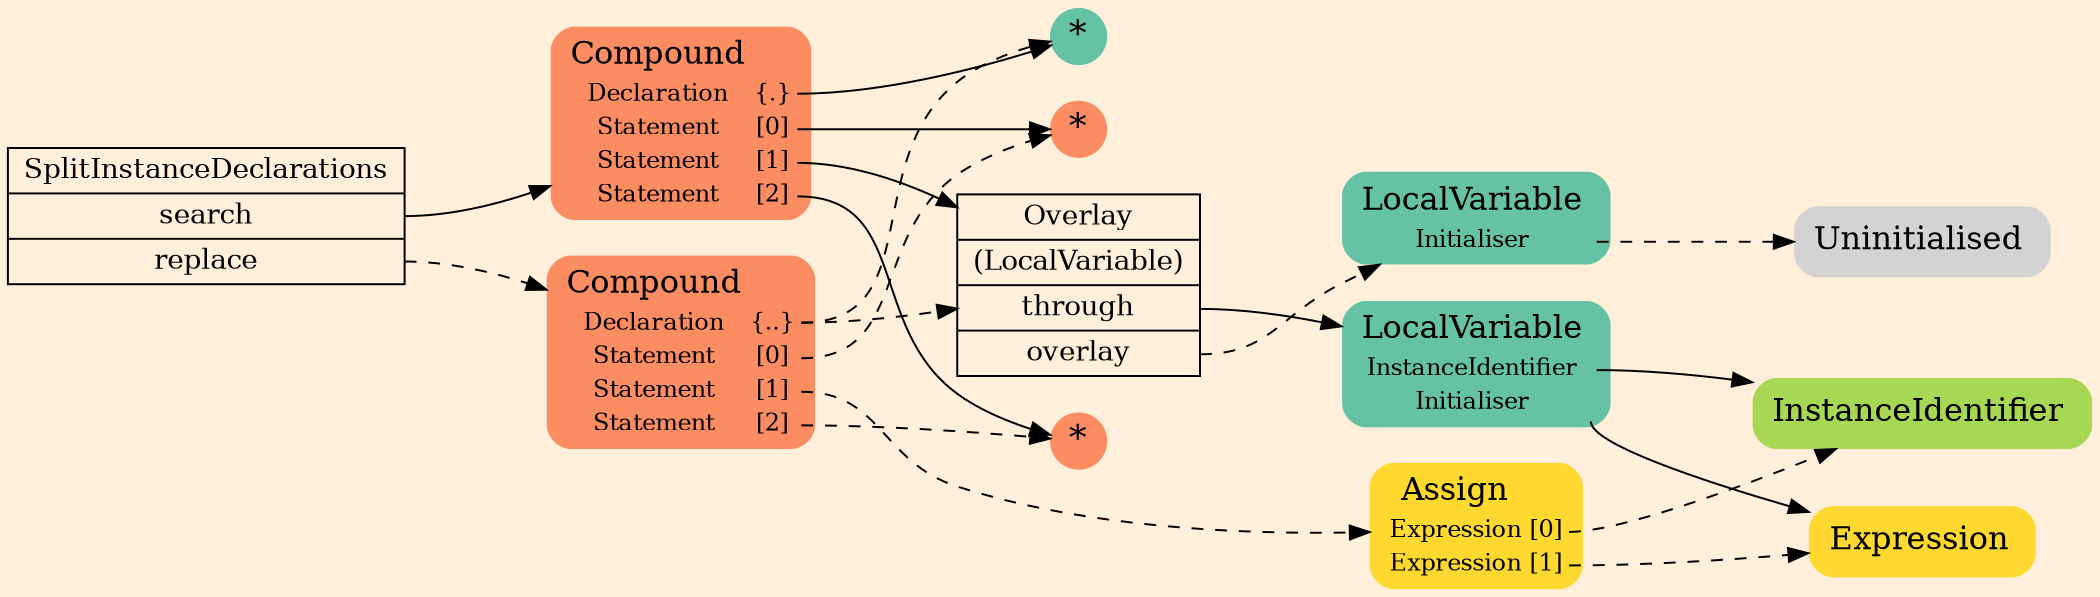 digraph Inferno {
graph [
rankdir = "LR"
ranksep = 1.0
size = "14,20"
bgcolor = antiquewhite1
color = black
fontcolor = black
];
node [
];
"CR#P42-0" [
shape = "record"
fillcolor = antiquewhite1
label = "<fixed> SplitInstanceDeclarations | <port0> search | <port1> replace"
style = "filled"
fontsize = "14"
color = black
fontcolor = black
];
"#B-2-748" [
shape = "plaintext"
fillcolor = "/set28/2"
label = <<TABLE BORDER="0" CELLBORDER="0" CELLSPACING="0">
 <TR>
  <TD><FONT POINT-SIZE="16.0">Compound</FONT></TD>
  <TD></TD>
 </TR>
 <TR>
  <TD>Declaration</TD>
  <TD PORT="port0">{.}</TD>
 </TR>
 <TR>
  <TD>Statement</TD>
  <TD PORT="port1">[0]</TD>
 </TR>
 <TR>
  <TD>Statement</TD>
  <TD PORT="port2">[1]</TD>
 </TR>
 <TR>
  <TD>Statement</TD>
  <TD PORT="port3">[2]</TD>
 </TR>
</TABLE>>
style = "rounded,filled"
fontsize = "12"
];
"#B-2-753" [
shape = "circle"
fillcolor = "/set28/1"
label = <*>
style = "filled"
fontsize = "18"
penwidth = 0.0
fixedsize = true
width = 0.4
height = 0.4
];
"#B-2-754" [
shape = "circle"
fillcolor = "/set28/2"
label = <*>
style = "filled"
fontsize = "18"
penwidth = 0.0
fixedsize = true
width = 0.4
height = 0.4
];
"#B-2-750" [
shape = "record"
fillcolor = antiquewhite1
label = "<fixed> Overlay | <port0> (LocalVariable) | <port1> through | <port2> overlay"
style = "filled"
fontsize = "14"
color = black
fontcolor = black
];
"#B-2-749" [
shape = "plaintext"
fillcolor = "/set28/1"
label = <<TABLE BORDER="0" CELLBORDER="0" CELLSPACING="0">
 <TR>
  <TD><FONT POINT-SIZE="16.0">LocalVariable</FONT></TD>
  <TD></TD>
 </TR>
 <TR>
  <TD>InstanceIdentifier</TD>
  <TD PORT="port0"></TD>
 </TR>
 <TR>
  <TD>Initialiser</TD>
  <TD PORT="port1"></TD>
 </TR>
</TABLE>>
style = "rounded,filled"
fontsize = "12"
];
"#B-2-751" [
shape = "plaintext"
fillcolor = "/set28/5"
label = <<TABLE BORDER="0" CELLBORDER="0" CELLSPACING="0">
 <TR>
  <TD><FONT POINT-SIZE="16.0">InstanceIdentifier</FONT></TD>
  <TD></TD>
 </TR>
</TABLE>>
style = "rounded,filled"
fontsize = "12"
];
"#B-2-752" [
shape = "plaintext"
fillcolor = "/set28/6"
label = <<TABLE BORDER="0" CELLBORDER="0" CELLSPACING="0">
 <TR>
  <TD><FONT POINT-SIZE="16.0">Expression</FONT></TD>
  <TD></TD>
 </TR>
</TABLE>>
style = "rounded,filled"
fontsize = "12"
];
"#B-2-757" [
shape = "plaintext"
fillcolor = "/set28/1"
label = <<TABLE BORDER="0" CELLBORDER="0" CELLSPACING="0">
 <TR>
  <TD><FONT POINT-SIZE="16.0">LocalVariable</FONT></TD>
  <TD></TD>
 </TR>
 <TR>
  <TD>Initialiser</TD>
  <TD PORT="port0"></TD>
 </TR>
</TABLE>>
style = "rounded,filled"
fontsize = "12"
];
"#B-2-758" [
shape = "plaintext"
label = <<TABLE BORDER="0" CELLBORDER="0" CELLSPACING="0">
 <TR>
  <TD><FONT POINT-SIZE="16.0">Uninitialised</FONT></TD>
  <TD></TD>
 </TR>
</TABLE>>
style = "rounded,filled"
fontsize = "12"
];
"#B-2-755" [
shape = "circle"
fillcolor = "/set28/2"
label = <*>
style = "filled"
fontsize = "18"
penwidth = 0.0
fixedsize = true
width = 0.4
height = 0.4
];
"#B-2-756" [
shape = "plaintext"
fillcolor = "/set28/2"
label = <<TABLE BORDER="0" CELLBORDER="0" CELLSPACING="0">
 <TR>
  <TD><FONT POINT-SIZE="16.0">Compound</FONT></TD>
  <TD></TD>
 </TR>
 <TR>
  <TD>Declaration</TD>
  <TD PORT="port0">{..}</TD>
 </TR>
 <TR>
  <TD>Statement</TD>
  <TD PORT="port1">[0]</TD>
 </TR>
 <TR>
  <TD>Statement</TD>
  <TD PORT="port2">[1]</TD>
 </TR>
 <TR>
  <TD>Statement</TD>
  <TD PORT="port3">[2]</TD>
 </TR>
</TABLE>>
style = "rounded,filled"
fontsize = "12"
];
"#B-2-759" [
shape = "plaintext"
fillcolor = "/set28/6"
label = <<TABLE BORDER="0" CELLBORDER="0" CELLSPACING="0">
 <TR>
  <TD><FONT POINT-SIZE="16.0">Assign</FONT></TD>
  <TD></TD>
 </TR>
 <TR>
  <TD>Expression</TD>
  <TD PORT="port0">[0]</TD>
 </TR>
 <TR>
  <TD>Expression</TD>
  <TD PORT="port1">[1]</TD>
 </TR>
</TABLE>>
style = "rounded,filled"
fontsize = "12"
];
"CR#P42-0":port0 -> "#B-2-748" [style="solid"
color = black
fontcolor = black
];
"CR#P42-0":port1 -> "#B-2-756" [style="dashed"
color = black
fontcolor = black
];
"#B-2-748":port0 -> "#B-2-753" [style="solid"
color = black
fontcolor = black
];
"#B-2-748":port1 -> "#B-2-754" [style="solid"
color = black
fontcolor = black
];
"#B-2-748":port2 -> "#B-2-750" [style="solid"
color = black
fontcolor = black
];
"#B-2-748":port3 -> "#B-2-755" [style="solid"
color = black
fontcolor = black
];
"#B-2-750":port1 -> "#B-2-749" [style="solid"
color = black
fontcolor = black
];
"#B-2-750":port2 -> "#B-2-757" [style="dashed"
color = black
fontcolor = black
];
"#B-2-749":port0 -> "#B-2-751" [style="solid"
color = black
fontcolor = black
];
"#B-2-749":port1 -> "#B-2-752" [style="solid"
color = black
fontcolor = black
];
"#B-2-757":port0 -> "#B-2-758" [style="dashed"
color = black
fontcolor = black
];
"#B-2-756":port0 -> "#B-2-750" [style="dashed"
color = black
fontcolor = black
];
"#B-2-756":port0 -> "#B-2-753" [style="dashed"
color = black
fontcolor = black
];
"#B-2-756":port1 -> "#B-2-754" [style="dashed"
color = black
fontcolor = black
];
"#B-2-756":port2 -> "#B-2-759" [style="dashed"
color = black
fontcolor = black
];
"#B-2-756":port3 -> "#B-2-755" [style="dashed"
color = black
fontcolor = black
];
"#B-2-759":port0 -> "#B-2-751" [style="dashed"
color = black
fontcolor = black
];
"#B-2-759":port1 -> "#B-2-752" [style="dashed"
color = black
fontcolor = black
];
}
